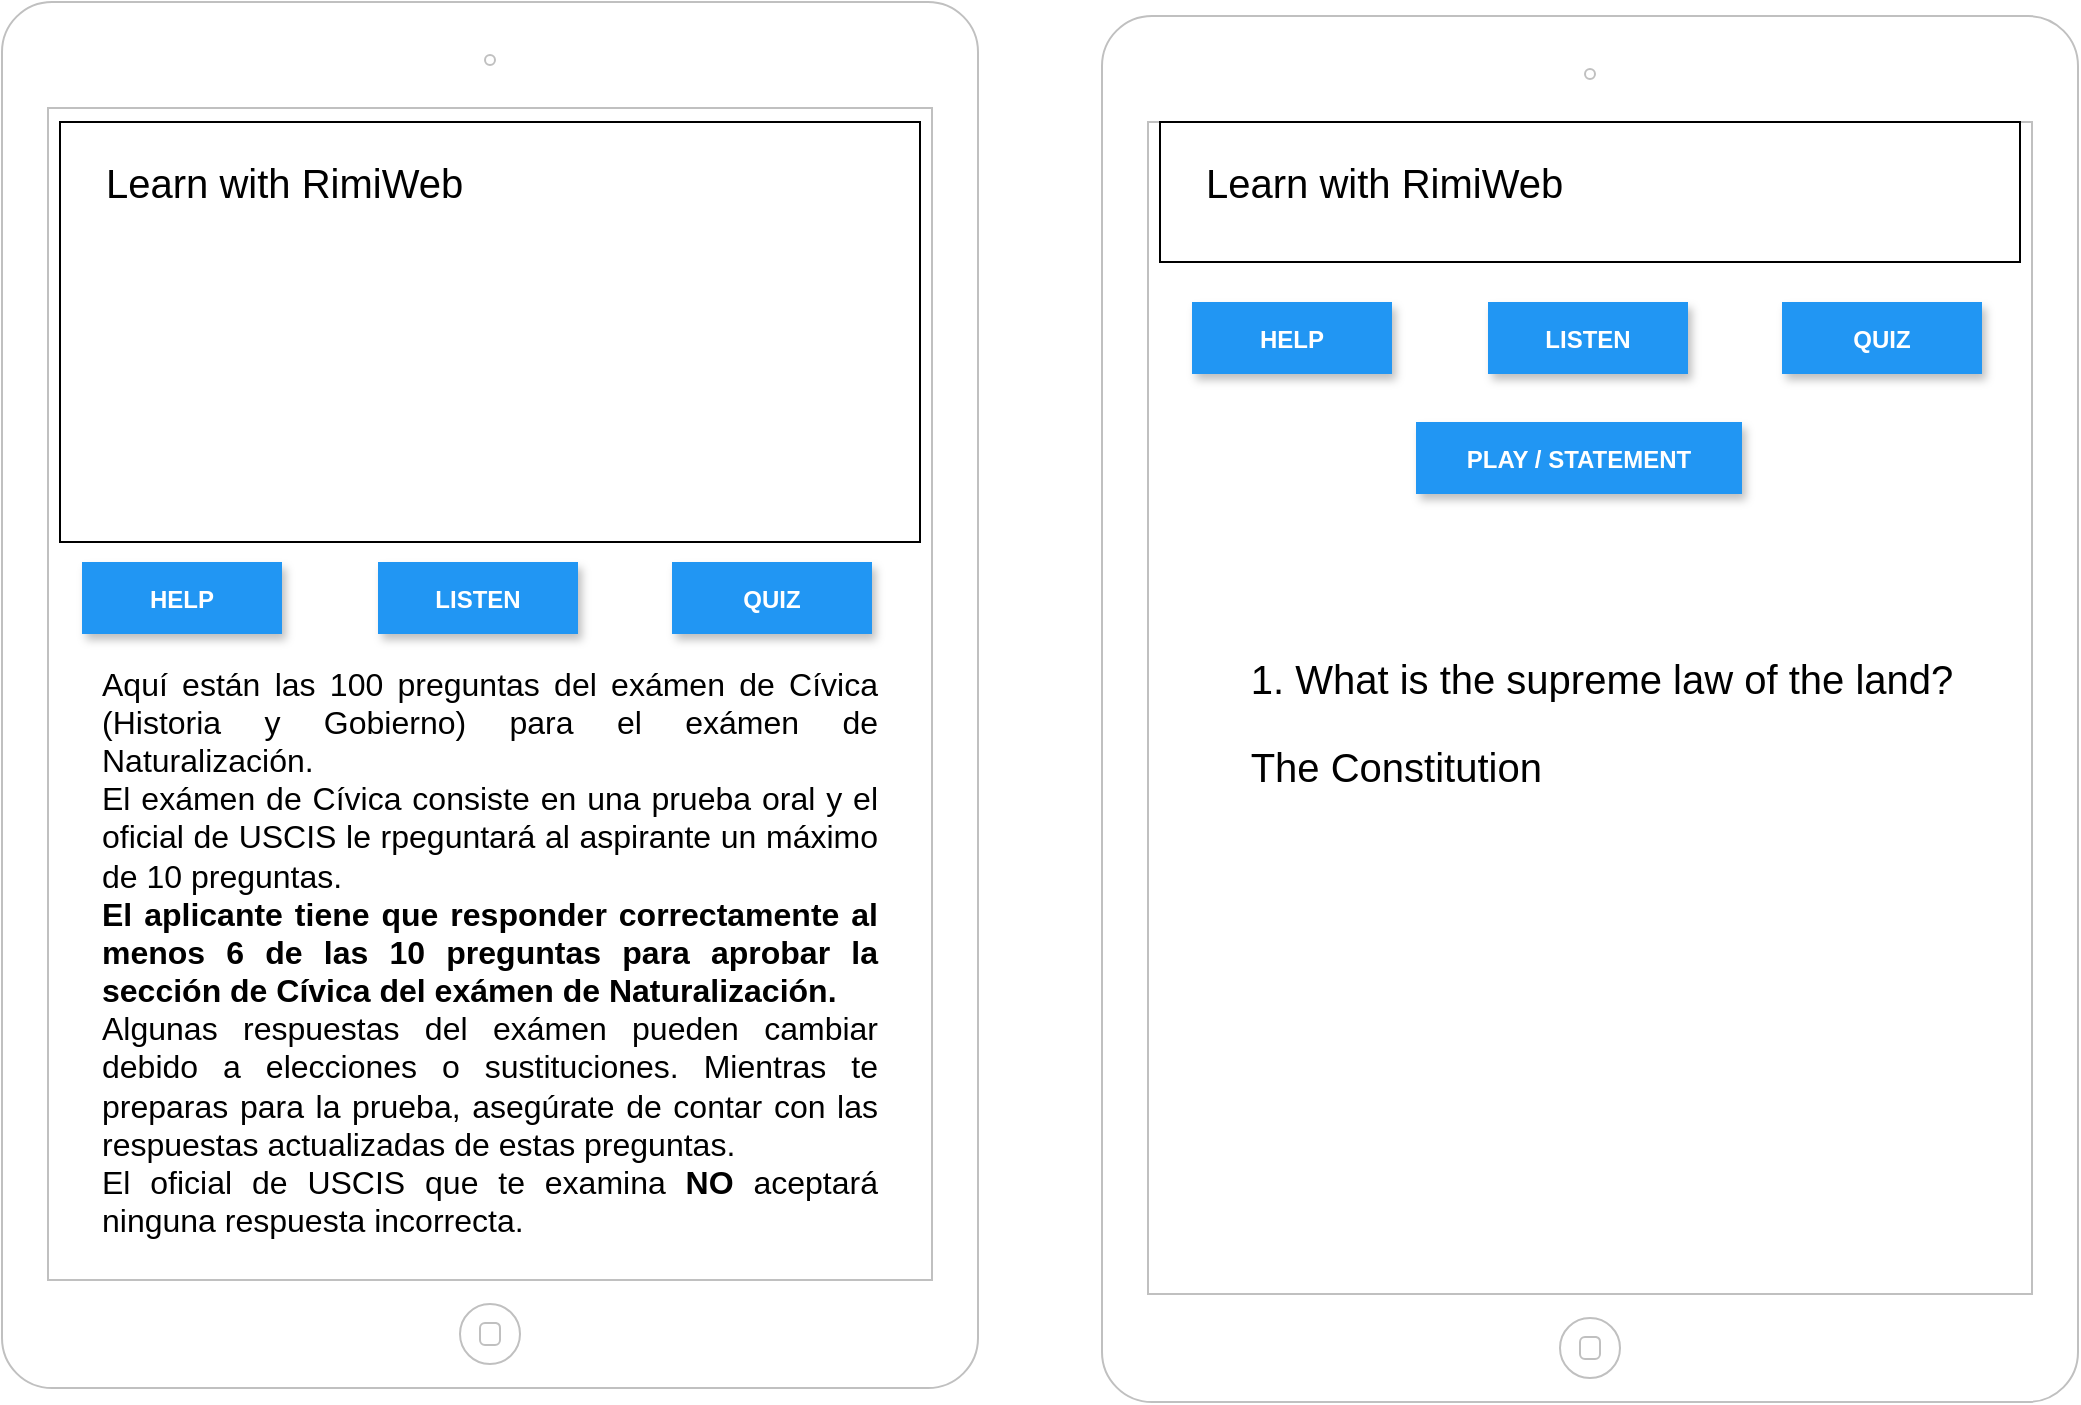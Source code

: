 <mxfile>
    <diagram id="-5OFYR35k2bZT_mLkJPc" name="Page-1">
        <mxGraphModel dx="813" dy="1828" grid="1" gridSize="10" guides="1" tooltips="1" connect="1" arrows="1" fold="1" page="1" pageScale="1" pageWidth="850" pageHeight="1100" math="0" shadow="0">
            <root>
                <mxCell id="0"/>
                <mxCell id="1" parent="0"/>
                <mxCell id="2" value="" style="html=1;verticalLabelPosition=bottom;labelBackgroundColor=#ffffff;verticalAlign=top;shadow=0;dashed=0;strokeWidth=1;shape=mxgraph.ios7.misc.ipad10inch;strokeColor=#c0c0c0;" vertex="1" parent="1">
                    <mxGeometry x="10" y="-150" width="488" height="693" as="geometry"/>
                </mxCell>
                <mxCell id="3" value="" style="rounded=0;whiteSpace=wrap;html=1;" vertex="1" parent="1">
                    <mxGeometry x="39" y="-90" width="430" height="210" as="geometry"/>
                </mxCell>
                <mxCell id="5" value="&lt;p class=&quot;pal1&quot; style=&quot;box-sizing: border-box; margin: 0px; padding: 0px 10px; border: 0px; font-stretch: inherit; font-size: medium; line-height: inherit; vertical-align: baseline; text-align: justify;&quot;&gt;Aquí están las 100 preguntas del exámen de Cívica (Historia y Gobierno) para el exámen de Naturalización.&lt;/p&gt;&lt;p class=&quot;pal2&quot; style=&quot;box-sizing: border-box; margin: 0px; padding: 0px 10px; border: 0px; font-stretch: inherit; font-size: medium; line-height: inherit; vertical-align: baseline; text-align: justify;&quot;&gt;El exámen de Cívica consiste en una prueba oral y el oficial de USCIS le rpeguntará al aspirante un máximo de 10 preguntas.&lt;b style=&quot;box-sizing: border-box&quot;&gt;&lt;br style=&quot;box-sizing: border-box&quot;&gt;El aplicante tiene que responder correctamente al menos 6 de las 10 preguntas para aprobar la sección de Cívica del exámen de Naturalización.&lt;/b&gt;&lt;/p&gt;&lt;p class=&quot;pal3&quot; style=&quot;box-sizing: border-box; margin: 0px; padding: 0px 10px; border: 0px; font-stretch: inherit; font-size: medium; line-height: inherit; vertical-align: baseline; text-align: justify;&quot;&gt;Algunas respuestas del exámen pueden cambiar debido a elecciones o sustituciones. Mientras te preparas para la prueba, asegúrate de contar con las respuestas actualizadas de estas preguntas.&lt;/p&gt;&lt;p class=&quot;pal4&quot; style=&quot;box-sizing: border-box; margin: 0px; padding: 0px 10px; border: 0px; font-stretch: inherit; font-size: medium; line-height: inherit; vertical-align: baseline; text-align: justify;&quot;&gt;El oficial de USCIS que te examina&amp;nbsp;&lt;b style=&quot;box-sizing: border-box&quot;&gt;NO&lt;/b&gt;&amp;nbsp;aceptará ninguna respuesta incorrecta.&lt;/p&gt;" style="text;html=1;strokeColor=none;fillColor=none;align=center;verticalAlign=middle;whiteSpace=wrap;rounded=0;" vertex="1" parent="1">
                    <mxGeometry x="49" y="190" width="410" height="270" as="geometry"/>
                </mxCell>
                <mxCell id="7" value="&#10;&#10;&lt;h2 style=&quot;box-sizing: border-box; margin: 0px; padding: 0px; border: 0px; font-style: normal; font-weight: inherit; font-stretch: inherit; font-size: 20px; line-height: inherit; vertical-align: baseline; letter-spacing: normal; text-indent: 0px; text-transform: none; word-spacing: 0px;&quot;&gt;Learn with RimiWeb&lt;/h2&gt;&#10;&#10;" style="text;html=1;strokeColor=none;fillColor=none;align=left;verticalAlign=middle;whiteSpace=wrap;rounded=0;fontSize=20;labelBackgroundColor=none;" vertex="1" parent="1">
                    <mxGeometry x="60" y="-70" width="340" height="20" as="geometry"/>
                </mxCell>
                <mxCell id="8" value="HELP" style="dashed=0;align=center;fontSize=12;shape=rect;fillColor=#2196F3;strokeColor=none;fontStyle=1;shadow=1;fontColor=#ffffff;labelBackgroundColor=none;" vertex="1" parent="1">
                    <mxGeometry x="50" y="130" width="100" height="36" as="geometry"/>
                </mxCell>
                <mxCell id="9" value="LISTEN" style="dashed=0;align=center;fontSize=12;shape=rect;fillColor=#2196F3;strokeColor=none;fontStyle=1;shadow=1;fontColor=#ffffff;labelBackgroundColor=none;" vertex="1" parent="1">
                    <mxGeometry x="198" y="130" width="100" height="36" as="geometry"/>
                </mxCell>
                <mxCell id="10" value="QUIZ" style="dashed=0;align=center;fontSize=12;shape=rect;fillColor=#2196F3;strokeColor=none;fontStyle=1;shadow=1;fontColor=#ffffff;labelBackgroundColor=none;" vertex="1" parent="1">
                    <mxGeometry x="345" y="130" width="100" height="36" as="geometry"/>
                </mxCell>
                <mxCell id="12" value="" style="html=1;verticalLabelPosition=bottom;labelBackgroundColor=#ffffff;verticalAlign=top;shadow=0;dashed=0;strokeWidth=1;shape=mxgraph.ios7.misc.ipad10inch;strokeColor=#c0c0c0;" vertex="1" parent="1">
                    <mxGeometry x="560" y="-143" width="488" height="693" as="geometry"/>
                </mxCell>
                <mxCell id="13" value="" style="rounded=0;whiteSpace=wrap;html=1;" vertex="1" parent="1">
                    <mxGeometry x="589" y="-90" width="430" height="70" as="geometry"/>
                </mxCell>
                <mxCell id="15" value="&#10;&#10;&lt;h2 style=&quot;box-sizing: border-box; margin: 0px; padding: 0px; border: 0px; font-style: normal; font-weight: inherit; font-stretch: inherit; font-size: 20px; line-height: inherit; vertical-align: baseline; letter-spacing: normal; text-indent: 0px; text-transform: none; word-spacing: 0px;&quot;&gt;Learn with RimiWeb&lt;/h2&gt;&#10;&#10;" style="text;html=1;strokeColor=none;fillColor=none;align=left;verticalAlign=middle;whiteSpace=wrap;rounded=0;fontSize=20;labelBackgroundColor=none;" vertex="1" parent="1">
                    <mxGeometry x="610" y="-70" width="340" height="20" as="geometry"/>
                </mxCell>
                <mxCell id="16" value="HELP" style="dashed=0;align=center;fontSize=12;shape=rect;fillColor=#2196F3;strokeColor=none;fontStyle=1;shadow=1;fontColor=#ffffff;labelBackgroundColor=none;" vertex="1" parent="1">
                    <mxGeometry x="605" width="100" height="36" as="geometry"/>
                </mxCell>
                <mxCell id="17" value="LISTEN" style="dashed=0;align=center;fontSize=12;shape=rect;fillColor=#2196F3;strokeColor=none;fontStyle=1;shadow=1;fontColor=#ffffff;labelBackgroundColor=none;" vertex="1" parent="1">
                    <mxGeometry x="753" width="100" height="36" as="geometry"/>
                </mxCell>
                <mxCell id="18" value="QUIZ" style="dashed=0;align=center;fontSize=12;shape=rect;fillColor=#2196F3;strokeColor=none;fontStyle=1;shadow=1;fontColor=#ffffff;labelBackgroundColor=none;" vertex="1" parent="1">
                    <mxGeometry x="900" width="100" height="36" as="geometry"/>
                </mxCell>
                <mxCell id="19" value="PLAY / STATEMENT" style="dashed=0;align=center;fontSize=12;shape=rect;fillColor=#2196F3;strokeColor=none;fontStyle=1;shadow=1;fontColor=#ffffff;labelBackgroundColor=none;" vertex="1" parent="1">
                    <mxGeometry x="717" y="60" width="163" height="36" as="geometry"/>
                </mxCell>
                <mxCell id="20" value="&lt;p class=&quot;pregunta&quot; style=&quot;box-sizing: border-box; margin: 0px; padding: 10px; border: 0px; font-stretch: inherit; line-height: inherit; vertical-align: baseline; text-align: justify;&quot;&gt;1. What is the supreme law of the land?&lt;/p&gt;&lt;p class=&quot;respuesta&quot; style=&quot;box-sizing: border-box; margin: 0px; padding: 10px; border: 0px; font-stretch: inherit; line-height: inherit; vertical-align: baseline; text-align: justify;&quot;&gt;The Constitution&lt;/p&gt;" style="text;html=1;strokeColor=none;fillColor=none;align=center;verticalAlign=middle;whiteSpace=wrap;rounded=0;labelBackgroundColor=none;fontSize=20;" vertex="1" parent="1">
                    <mxGeometry x="600" y="120" width="420" height="180" as="geometry"/>
                </mxCell>
            </root>
        </mxGraphModel>
    </diagram>
</mxfile>
